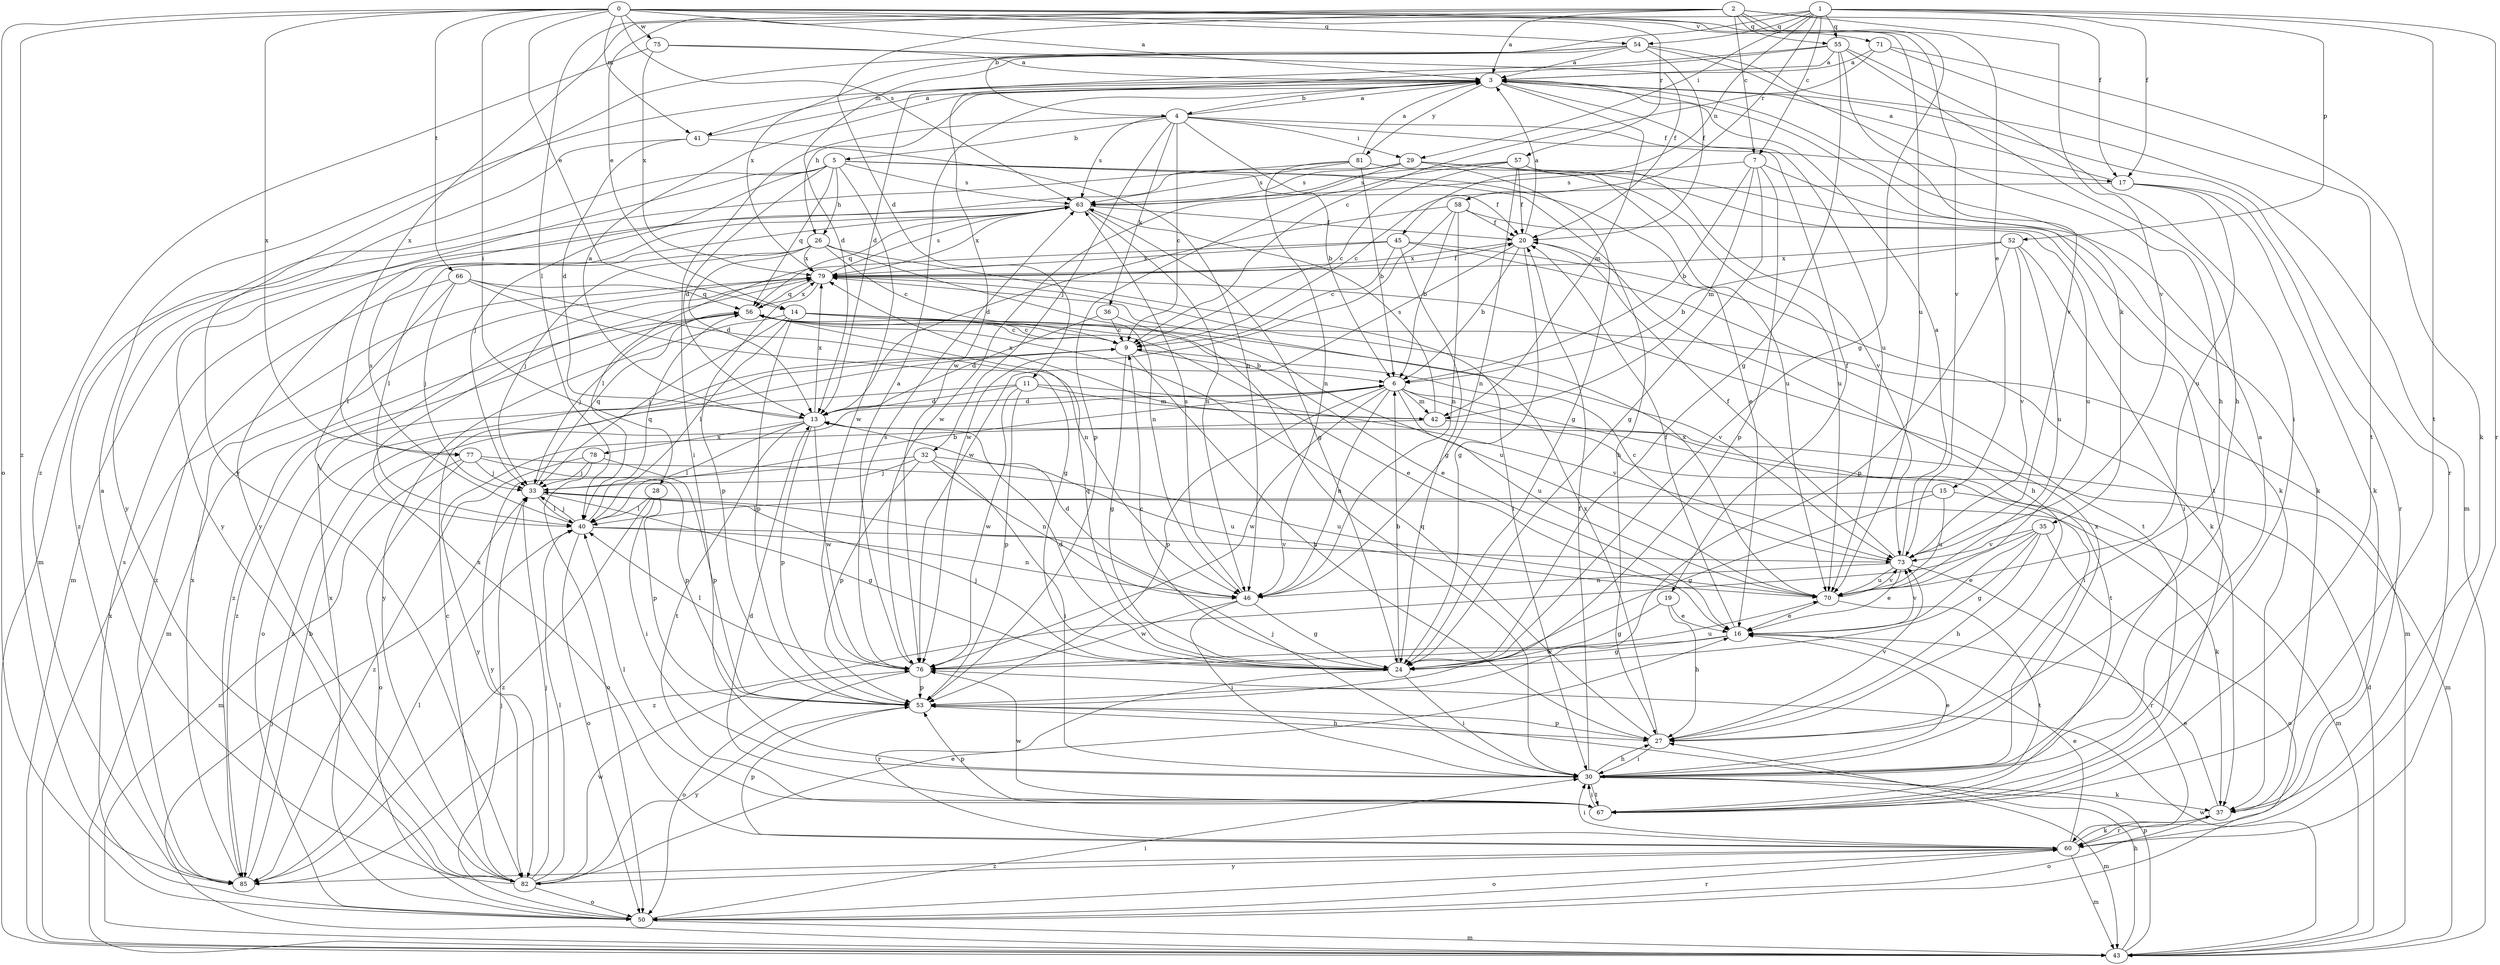 strict digraph  {
0;
1;
2;
3;
4;
5;
6;
7;
9;
11;
13;
14;
15;
16;
17;
19;
20;
24;
26;
27;
28;
29;
30;
32;
33;
35;
36;
37;
40;
41;
42;
43;
45;
46;
50;
52;
53;
54;
55;
56;
57;
58;
60;
63;
66;
67;
70;
71;
73;
75;
76;
77;
78;
79;
81;
82;
85;
0 -> 3  [label=a];
0 -> 14  [label=e];
0 -> 28  [label=i];
0 -> 41  [label=m];
0 -> 50  [label=o];
0 -> 54  [label=q];
0 -> 57  [label=r];
0 -> 63  [label=s];
0 -> 66  [label=t];
0 -> 70  [label=u];
0 -> 71  [label=v];
0 -> 73  [label=v];
0 -> 75  [label=w];
0 -> 77  [label=x];
0 -> 85  [label=z];
1 -> 4  [label=b];
1 -> 7  [label=c];
1 -> 17  [label=f];
1 -> 29  [label=i];
1 -> 45  [label=n];
1 -> 52  [label=p];
1 -> 54  [label=q];
1 -> 55  [label=q];
1 -> 58  [label=r];
1 -> 60  [label=r];
1 -> 67  [label=t];
1 -> 77  [label=x];
2 -> 3  [label=a];
2 -> 7  [label=c];
2 -> 11  [label=d];
2 -> 14  [label=e];
2 -> 15  [label=e];
2 -> 17  [label=f];
2 -> 24  [label=g];
2 -> 40  [label=l];
2 -> 55  [label=q];
2 -> 73  [label=v];
3 -> 4  [label=b];
3 -> 26  [label=h];
3 -> 35  [label=k];
3 -> 41  [label=m];
3 -> 42  [label=m];
3 -> 60  [label=r];
3 -> 70  [label=u];
3 -> 81  [label=y];
4 -> 3  [label=a];
4 -> 5  [label=b];
4 -> 6  [label=b];
4 -> 9  [label=c];
4 -> 17  [label=f];
4 -> 19  [label=f];
4 -> 29  [label=i];
4 -> 30  [label=i];
4 -> 32  [label=j];
4 -> 36  [label=k];
4 -> 63  [label=s];
5 -> 13  [label=d];
5 -> 16  [label=e];
5 -> 20  [label=f];
5 -> 26  [label=h];
5 -> 27  [label=h];
5 -> 33  [label=j];
5 -> 56  [label=q];
5 -> 63  [label=s];
5 -> 76  [label=w];
5 -> 82  [label=y];
5 -> 85  [label=z];
6 -> 13  [label=d];
6 -> 30  [label=i];
6 -> 42  [label=m];
6 -> 46  [label=n];
6 -> 53  [label=p];
6 -> 67  [label=t];
6 -> 70  [label=u];
6 -> 76  [label=w];
7 -> 6  [label=b];
7 -> 24  [label=g];
7 -> 37  [label=k];
7 -> 42  [label=m];
7 -> 53  [label=p];
7 -> 63  [label=s];
9 -> 6  [label=b];
9 -> 24  [label=g];
9 -> 27  [label=h];
9 -> 50  [label=o];
9 -> 85  [label=z];
11 -> 13  [label=d];
11 -> 42  [label=m];
11 -> 53  [label=p];
11 -> 73  [label=v];
11 -> 76  [label=w];
11 -> 85  [label=z];
13 -> 3  [label=a];
13 -> 40  [label=l];
13 -> 53  [label=p];
13 -> 67  [label=t];
13 -> 76  [label=w];
13 -> 78  [label=x];
13 -> 79  [label=x];
14 -> 9  [label=c];
14 -> 16  [label=e];
14 -> 33  [label=j];
14 -> 40  [label=l];
14 -> 43  [label=m];
14 -> 53  [label=p];
14 -> 70  [label=u];
14 -> 82  [label=y];
15 -> 24  [label=g];
15 -> 40  [label=l];
15 -> 43  [label=m];
15 -> 70  [label=u];
16 -> 20  [label=f];
16 -> 24  [label=g];
16 -> 73  [label=v];
16 -> 76  [label=w];
17 -> 3  [label=a];
17 -> 9  [label=c];
17 -> 37  [label=k];
17 -> 60  [label=r];
17 -> 70  [label=u];
19 -> 16  [label=e];
19 -> 24  [label=g];
19 -> 27  [label=h];
20 -> 3  [label=a];
20 -> 6  [label=b];
20 -> 24  [label=g];
20 -> 27  [label=h];
20 -> 76  [label=w];
20 -> 79  [label=x];
24 -> 6  [label=b];
24 -> 9  [label=c];
24 -> 13  [label=d];
24 -> 30  [label=i];
24 -> 33  [label=j];
24 -> 56  [label=q];
24 -> 60  [label=r];
26 -> 9  [label=c];
26 -> 13  [label=d];
26 -> 30  [label=i];
26 -> 33  [label=j];
26 -> 40  [label=l];
26 -> 46  [label=n];
26 -> 79  [label=x];
27 -> 30  [label=i];
27 -> 53  [label=p];
27 -> 56  [label=q];
27 -> 73  [label=v];
27 -> 79  [label=x];
28 -> 30  [label=i];
28 -> 40  [label=l];
28 -> 53  [label=p];
28 -> 85  [label=z];
29 -> 24  [label=g];
29 -> 63  [label=s];
29 -> 67  [label=t];
29 -> 70  [label=u];
29 -> 76  [label=w];
29 -> 82  [label=y];
30 -> 3  [label=a];
30 -> 16  [label=e];
30 -> 20  [label=f];
30 -> 27  [label=h];
30 -> 33  [label=j];
30 -> 37  [label=k];
30 -> 43  [label=m];
30 -> 67  [label=t];
30 -> 79  [label=x];
32 -> 30  [label=i];
32 -> 33  [label=j];
32 -> 46  [label=n];
32 -> 53  [label=p];
32 -> 70  [label=u];
32 -> 82  [label=y];
33 -> 6  [label=b];
33 -> 24  [label=g];
33 -> 37  [label=k];
33 -> 40  [label=l];
33 -> 56  [label=q];
35 -> 16  [label=e];
35 -> 24  [label=g];
35 -> 27  [label=h];
35 -> 50  [label=o];
35 -> 73  [label=v];
35 -> 85  [label=z];
36 -> 9  [label=c];
36 -> 13  [label=d];
36 -> 30  [label=i];
37 -> 16  [label=e];
37 -> 50  [label=o];
37 -> 60  [label=r];
40 -> 33  [label=j];
40 -> 46  [label=n];
40 -> 50  [label=o];
40 -> 56  [label=q];
40 -> 63  [label=s];
40 -> 73  [label=v];
41 -> 3  [label=a];
41 -> 13  [label=d];
41 -> 46  [label=n];
41 -> 82  [label=y];
42 -> 43  [label=m];
42 -> 63  [label=s];
42 -> 79  [label=x];
42 -> 82  [label=y];
43 -> 13  [label=d];
43 -> 27  [label=h];
43 -> 33  [label=j];
43 -> 53  [label=p];
43 -> 76  [label=w];
43 -> 79  [label=x];
45 -> 9  [label=c];
45 -> 24  [label=g];
45 -> 37  [label=k];
45 -> 40  [label=l];
45 -> 67  [label=t];
45 -> 79  [label=x];
46 -> 13  [label=d];
46 -> 24  [label=g];
46 -> 30  [label=i];
46 -> 63  [label=s];
46 -> 76  [label=w];
50 -> 30  [label=i];
50 -> 33  [label=j];
50 -> 43  [label=m];
50 -> 60  [label=r];
50 -> 63  [label=s];
50 -> 79  [label=x];
52 -> 6  [label=b];
52 -> 30  [label=i];
52 -> 53  [label=p];
52 -> 70  [label=u];
52 -> 73  [label=v];
52 -> 79  [label=x];
53 -> 27  [label=h];
53 -> 82  [label=y];
54 -> 3  [label=a];
54 -> 13  [label=d];
54 -> 20  [label=f];
54 -> 27  [label=h];
54 -> 43  [label=m];
54 -> 79  [label=x];
54 -> 82  [label=y];
55 -> 3  [label=a];
55 -> 13  [label=d];
55 -> 24  [label=g];
55 -> 27  [label=h];
55 -> 30  [label=i];
55 -> 73  [label=v];
55 -> 76  [label=w];
56 -> 9  [label=c];
56 -> 16  [label=e];
56 -> 33  [label=j];
56 -> 43  [label=m];
56 -> 73  [label=v];
56 -> 79  [label=x];
56 -> 85  [label=z];
57 -> 9  [label=c];
57 -> 20  [label=f];
57 -> 37  [label=k];
57 -> 46  [label=n];
57 -> 53  [label=p];
57 -> 63  [label=s];
57 -> 73  [label=v];
58 -> 6  [label=b];
58 -> 13  [label=d];
58 -> 20  [label=f];
58 -> 46  [label=n];
58 -> 70  [label=u];
58 -> 76  [label=w];
60 -> 16  [label=e];
60 -> 30  [label=i];
60 -> 37  [label=k];
60 -> 43  [label=m];
60 -> 50  [label=o];
60 -> 53  [label=p];
60 -> 79  [label=x];
60 -> 82  [label=y];
60 -> 85  [label=z];
63 -> 20  [label=f];
63 -> 24  [label=g];
63 -> 43  [label=m];
63 -> 46  [label=n];
63 -> 56  [label=q];
63 -> 79  [label=x];
66 -> 24  [label=g];
66 -> 33  [label=j];
66 -> 40  [label=l];
66 -> 46  [label=n];
66 -> 56  [label=q];
66 -> 85  [label=z];
67 -> 13  [label=d];
67 -> 30  [label=i];
67 -> 40  [label=l];
67 -> 53  [label=p];
67 -> 76  [label=w];
70 -> 16  [label=e];
70 -> 67  [label=t];
70 -> 73  [label=v];
70 -> 79  [label=x];
71 -> 3  [label=a];
71 -> 9  [label=c];
71 -> 37  [label=k];
71 -> 67  [label=t];
73 -> 3  [label=a];
73 -> 9  [label=c];
73 -> 16  [label=e];
73 -> 20  [label=f];
73 -> 46  [label=n];
73 -> 60  [label=r];
73 -> 70  [label=u];
75 -> 3  [label=a];
75 -> 20  [label=f];
75 -> 79  [label=x];
75 -> 85  [label=z];
76 -> 3  [label=a];
76 -> 40  [label=l];
76 -> 50  [label=o];
76 -> 53  [label=p];
76 -> 63  [label=s];
76 -> 70  [label=u];
77 -> 33  [label=j];
77 -> 43  [label=m];
77 -> 50  [label=o];
77 -> 53  [label=p];
77 -> 70  [label=u];
78 -> 33  [label=j];
78 -> 50  [label=o];
78 -> 53  [label=p];
78 -> 85  [label=z];
79 -> 20  [label=f];
79 -> 53  [label=p];
79 -> 56  [label=q];
79 -> 63  [label=s];
81 -> 3  [label=a];
81 -> 6  [label=b];
81 -> 43  [label=m];
81 -> 46  [label=n];
81 -> 63  [label=s];
81 -> 70  [label=u];
82 -> 3  [label=a];
82 -> 9  [label=c];
82 -> 16  [label=e];
82 -> 33  [label=j];
82 -> 40  [label=l];
82 -> 50  [label=o];
82 -> 76  [label=w];
85 -> 6  [label=b];
85 -> 40  [label=l];
85 -> 79  [label=x];
}
